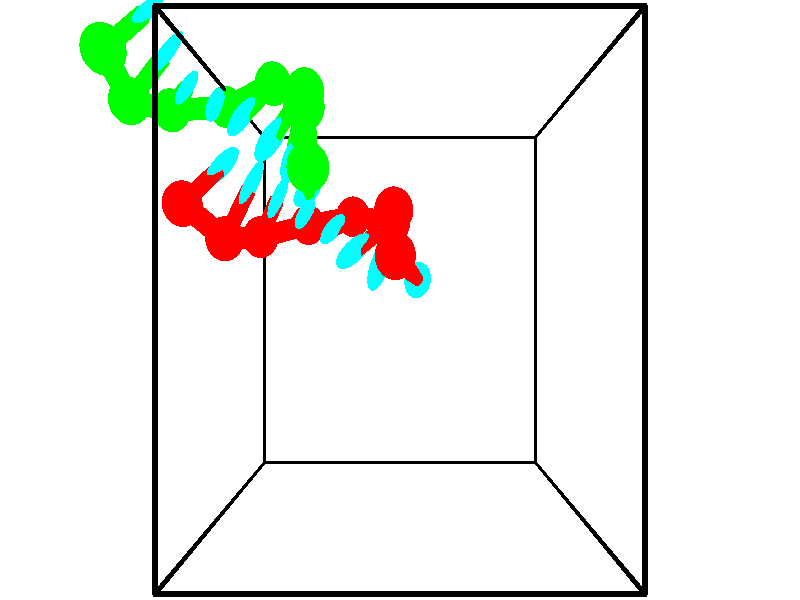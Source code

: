 // switches for output
#declare DRAW_BASES = 1; // possible values are 0, 1; only relevant for DNA ribbons
#declare DRAW_BASES_TYPE = 3; // possible values are 1, 2, 3; only relevant for DNA ribbons
#declare DRAW_FOG = 0; // set to 1 to enable fog

#include "colors.inc"

#include "transforms.inc"
background { rgb <1, 1, 1>}

#default {
   normal{
       ripples 0.25
       frequency 0.20
       turbulence 0.2
       lambda 5
   }
	finish {
		phong 0.1
		phong_size 40.
	}
}

// original window dimensions: 1024x640


// camera settings

camera {
	sky <-0, 1, 0>
	up <-0, 1, 0>
	right 1.6 * <1, 0, 0>
	location <2.5, 2.5, 11.1562>
	look_at <2.5, 2.5, 2.5>
	direction <0, 0, -8.6562>
	angle 67.0682
}


# declare cpy_camera_pos = <2.5, 2.5, 11.1562>;
# if (DRAW_FOG = 1)
fog {
	fog_type 2
	up vnormalize(cpy_camera_pos)
	color rgbt<1,1,1,0.3>
	distance 1e-5
	fog_alt 3e-3
	fog_offset 4
}
# end


// LIGHTS

# declare lum = 6;
global_settings {
	ambient_light rgb lum * <0.05, 0.05, 0.05>
	max_trace_level 15
}# declare cpy_direct_light_amount = 0.25;
light_source
{	1000 * <-1, -1, 1>,
	rgb lum * cpy_direct_light_amount
	parallel
}

light_source
{	1000 * <1, 1, -1>,
	rgb lum * cpy_direct_light_amount
	parallel
}

// strand 0

// nucleotide -1

// particle -1
sphere {
	<2.443061, 2.952131, 3.780853> 0.250000
	pigment { color rgbt <1,0,0,0> }
	no_shadow
}
cylinder {
	<2.610500, 2.816525, 3.443844>,  <2.710964, 2.735161, 3.241639>, 0.100000
	pigment { color rgbt <1,0,0,0> }
	no_shadow
}
cylinder {
	<2.610500, 2.816525, 3.443844>,  <2.443061, 2.952131, 3.780853>, 0.100000
	pigment { color rgbt <1,0,0,0> }
	no_shadow
}

// particle -1
sphere {
	<2.610500, 2.816525, 3.443844> 0.100000
	pigment { color rgbt <1,0,0,0> }
	no_shadow
}
sphere {
	0, 1
	scale<0.080000,0.200000,0.300000>
	matrix <-0.694426, 0.478386, -0.537513,
		0.585276, 0.810071, -0.035170,
		0.418598, -0.339016, -0.842522,
		2.736080, 2.714820, 3.191087>
	pigment { color rgbt <0,1,1,0> }
	no_shadow
}
cylinder {
	<2.419960, 3.461513, 3.409297>,  <2.443061, 2.952131, 3.780853>, 0.130000
	pigment { color rgbt <1,0,0,0> }
	no_shadow
}

// nucleotide -1

// particle -1
sphere {
	<2.419960, 3.461513, 3.409297> 0.250000
	pigment { color rgbt <1,0,0,0> }
	no_shadow
}
cylinder {
	<2.305458, 3.121494, 3.232445>,  <2.236757, 2.917483, 3.126334>, 0.100000
	pigment { color rgbt <1,0,0,0> }
	no_shadow
}
cylinder {
	<2.305458, 3.121494, 3.232445>,  <2.419960, 3.461513, 3.409297>, 0.100000
	pigment { color rgbt <1,0,0,0> }
	no_shadow
}

// particle -1
sphere {
	<2.305458, 3.121494, 3.232445> 0.100000
	pigment { color rgbt <1,0,0,0> }
	no_shadow
}
sphere {
	0, 1
	scale<0.080000,0.200000,0.300000>
	matrix <-0.771441, 0.478147, -0.419826,
		0.568275, 0.220900, -0.792633,
		-0.286255, -0.850046, -0.442131,
		2.219581, 2.866480, 3.099806>
	pigment { color rgbt <0,1,1,0> }
	no_shadow
}
cylinder {
	<2.395536, 3.414900, 2.664716>,  <2.419960, 3.461513, 3.409297>, 0.130000
	pigment { color rgbt <1,0,0,0> }
	no_shadow
}

// nucleotide -1

// particle -1
sphere {
	<2.395536, 3.414900, 2.664716> 0.250000
	pigment { color rgbt <1,0,0,0> }
	no_shadow
}
cylinder {
	<2.097450, 3.208050, 2.833115>,  <1.918599, 3.083940, 2.934154>, 0.100000
	pigment { color rgbt <1,0,0,0> }
	no_shadow
}
cylinder {
	<2.097450, 3.208050, 2.833115>,  <2.395536, 3.414900, 2.664716>, 0.100000
	pigment { color rgbt <1,0,0,0> }
	no_shadow
}

// particle -1
sphere {
	<2.097450, 3.208050, 2.833115> 0.100000
	pigment { color rgbt <1,0,0,0> }
	no_shadow
}
sphere {
	0, 1
	scale<0.080000,0.200000,0.300000>
	matrix <-0.665806, 0.611913, -0.426925,
		-0.036840, -0.598453, -0.800311,
		-0.745214, -0.517124, 0.420996,
		1.873886, 3.052912, 2.959414>
	pigment { color rgbt <0,1,1,0> }
	no_shadow
}
cylinder {
	<1.803729, 3.528542, 2.194059>,  <2.395536, 3.414900, 2.664716>, 0.130000
	pigment { color rgbt <1,0,0,0> }
	no_shadow
}

// nucleotide -1

// particle -1
sphere {
	<1.803729, 3.528542, 2.194059> 0.250000
	pigment { color rgbt <1,0,0,0> }
	no_shadow
}
cylinder {
	<1.671818, 3.406792, 2.551517>,  <1.592671, 3.333741, 2.765992>, 0.100000
	pigment { color rgbt <1,0,0,0> }
	no_shadow
}
cylinder {
	<1.671818, 3.406792, 2.551517>,  <1.803729, 3.528542, 2.194059>, 0.100000
	pigment { color rgbt <1,0,0,0> }
	no_shadow
}

// particle -1
sphere {
	<1.671818, 3.406792, 2.551517> 0.100000
	pigment { color rgbt <1,0,0,0> }
	no_shadow
}
sphere {
	0, 1
	scale<0.080000,0.200000,0.300000>
	matrix <-0.783204, 0.616731, -0.078964,
		-0.527104, -0.725946, -0.441773,
		-0.329778, -0.304376, 0.893645,
		1.572884, 3.315479, 2.819611>
	pigment { color rgbt <0,1,1,0> }
	no_shadow
}
cylinder {
	<1.120275, 3.439615, 2.081622>,  <1.803729, 3.528542, 2.194059>, 0.130000
	pigment { color rgbt <1,0,0,0> }
	no_shadow
}

// nucleotide -1

// particle -1
sphere {
	<1.120275, 3.439615, 2.081622> 0.250000
	pigment { color rgbt <1,0,0,0> }
	no_shadow
}
cylinder {
	<1.155754, 3.471409, 2.478775>,  <1.177041, 3.490485, 2.717067>, 0.100000
	pigment { color rgbt <1,0,0,0> }
	no_shadow
}
cylinder {
	<1.155754, 3.471409, 2.478775>,  <1.120275, 3.439615, 2.081622>, 0.100000
	pigment { color rgbt <1,0,0,0> }
	no_shadow
}

// particle -1
sphere {
	<1.155754, 3.471409, 2.478775> 0.100000
	pigment { color rgbt <1,0,0,0> }
	no_shadow
}
sphere {
	0, 1
	scale<0.080000,0.200000,0.300000>
	matrix <-0.794471, 0.606889, 0.022388,
		-0.600790, -0.790802, 0.116978,
		0.088697, 0.079485, 0.992882,
		1.182363, 3.495254, 2.776640>
	pigment { color rgbt <0,1,1,0> }
	no_shadow
}
cylinder {
	<0.492536, 3.255013, 2.459320>,  <1.120275, 3.439615, 2.081622>, 0.130000
	pigment { color rgbt <1,0,0,0> }
	no_shadow
}

// nucleotide -1

// particle -1
sphere {
	<0.492536, 3.255013, 2.459320> 0.250000
	pigment { color rgbt <1,0,0,0> }
	no_shadow
}
cylinder {
	<0.687290, 3.485790, 2.721642>,  <0.804142, 3.624257, 2.879035>, 0.100000
	pigment { color rgbt <1,0,0,0> }
	no_shadow
}
cylinder {
	<0.687290, 3.485790, 2.721642>,  <0.492536, 3.255013, 2.459320>, 0.100000
	pigment { color rgbt <1,0,0,0> }
	no_shadow
}

// particle -1
sphere {
	<0.687290, 3.485790, 2.721642> 0.100000
	pigment { color rgbt <1,0,0,0> }
	no_shadow
}
sphere {
	0, 1
	scale<0.080000,0.200000,0.300000>
	matrix <-0.854632, 0.469738, 0.221247,
		-0.180409, -0.668194, 0.721782,
		0.486884, 0.576943, 0.655805,
		0.833355, 3.658873, 2.918383>
	pigment { color rgbt <0,1,1,0> }
	no_shadow
}
cylinder {
	<0.151167, 3.183842, 3.063117>,  <0.492536, 3.255013, 2.459320>, 0.130000
	pigment { color rgbt <1,0,0,0> }
	no_shadow
}

// nucleotide -1

// particle -1
sphere {
	<0.151167, 3.183842, 3.063117> 0.250000
	pigment { color rgbt <1,0,0,0> }
	no_shadow
}
cylinder {
	<0.355087, 3.527752, 3.075066>,  <0.477439, 3.734098, 3.082235>, 0.100000
	pigment { color rgbt <1,0,0,0> }
	no_shadow
}
cylinder {
	<0.355087, 3.527752, 3.075066>,  <0.151167, 3.183842, 3.063117>, 0.100000
	pigment { color rgbt <1,0,0,0> }
	no_shadow
}

// particle -1
sphere {
	<0.355087, 3.527752, 3.075066> 0.100000
	pigment { color rgbt <1,0,0,0> }
	no_shadow
}
sphere {
	0, 1
	scale<0.080000,0.200000,0.300000>
	matrix <-0.859471, 0.507488, 0.061359,
		0.037596, -0.056955, 0.997669,
		0.509800, 0.859774, 0.029871,
		0.508027, 3.785684, 3.084027>
	pigment { color rgbt <0,1,1,0> }
	no_shadow
}
cylinder {
	<-0.324807, 3.541280, 3.319882>,  <0.151167, 3.183842, 3.063117>, 0.130000
	pigment { color rgbt <1,0,0,0> }
	no_shadow
}

// nucleotide -1

// particle -1
sphere {
	<-0.324807, 3.541280, 3.319882> 0.250000
	pigment { color rgbt <1,0,0,0> }
	no_shadow
}
cylinder {
	<-0.081524, 3.807434, 3.146748>,  <0.064446, 3.967126, 3.042867>, 0.100000
	pigment { color rgbt <1,0,0,0> }
	no_shadow
}
cylinder {
	<-0.081524, 3.807434, 3.146748>,  <-0.324807, 3.541280, 3.319882>, 0.100000
	pigment { color rgbt <1,0,0,0> }
	no_shadow
}

// particle -1
sphere {
	<-0.081524, 3.807434, 3.146748> 0.100000
	pigment { color rgbt <1,0,0,0> }
	no_shadow
}
sphere {
	0, 1
	scale<0.080000,0.200000,0.300000>
	matrix <-0.766447, 0.634131, -0.102157,
		0.206502, 0.393879, 0.895665,
		0.608207, 0.665384, -0.432837,
		0.100938, 4.007050, 3.016896>
	pigment { color rgbt <0,1,1,0> }
	no_shadow
}
// strand 1

// nucleotide -1

// particle -1
sphere {
	<-0.999715, 4.966411, 4.034566> 0.250000
	pigment { color rgbt <0,1,0,0> }
	no_shadow
}
cylinder {
	<-0.794775, 5.251167, 3.842438>,  <-0.671810, 5.422021, 3.727161>, 0.100000
	pigment { color rgbt <0,1,0,0> }
	no_shadow
}
cylinder {
	<-0.794775, 5.251167, 3.842438>,  <-0.999715, 4.966411, 4.034566>, 0.100000
	pigment { color rgbt <0,1,0,0> }
	no_shadow
}

// particle -1
sphere {
	<-0.794775, 5.251167, 3.842438> 0.100000
	pigment { color rgbt <0,1,0,0> }
	no_shadow
}
sphere {
	0, 1
	scale<0.080000,0.200000,0.300000>
	matrix <0.600471, -0.696826, -0.392260,
		-0.613946, -0.087443, -0.784490,
		0.512352, 0.711890, -0.480320,
		-0.641069, 5.464735, 3.698342>
	pigment { color rgbt <0,1,1,0> }
	no_shadow
}
cylinder {
	<-0.967941, 4.627752, 3.415774>,  <-0.999715, 4.966411, 4.034566>, 0.130000
	pigment { color rgbt <0,1,0,0> }
	no_shadow
}

// nucleotide -1

// particle -1
sphere {
	<-0.967941, 4.627752, 3.415774> 0.250000
	pigment { color rgbt <0,1,0,0> }
	no_shadow
}
cylinder {
	<-0.693853, 4.918922, 3.425549>,  <-0.529400, 5.093625, 3.431413>, 0.100000
	pigment { color rgbt <0,1,0,0> }
	no_shadow
}
cylinder {
	<-0.693853, 4.918922, 3.425549>,  <-0.967941, 4.627752, 3.415774>, 0.100000
	pigment { color rgbt <0,1,0,0> }
	no_shadow
}

// particle -1
sphere {
	<-0.693853, 4.918922, 3.425549> 0.100000
	pigment { color rgbt <0,1,0,0> }
	no_shadow
}
sphere {
	0, 1
	scale<0.080000,0.200000,0.300000>
	matrix <0.638840, -0.584570, -0.500162,
		-0.349796, 0.358332, -0.865587,
		0.685220, 0.727926, 0.024437,
		-0.488287, 5.137300, 3.432880>
	pigment { color rgbt <0,1,1,0> }
	no_shadow
}
cylinder {
	<-0.729730, 4.729257, 2.635091>,  <-0.967941, 4.627752, 3.415774>, 0.130000
	pigment { color rgbt <0,1,0,0> }
	no_shadow
}

// nucleotide -1

// particle -1
sphere {
	<-0.729730, 4.729257, 2.635091> 0.250000
	pigment { color rgbt <0,1,0,0> }
	no_shadow
}
cylinder {
	<-0.494262, 4.788391, 2.952988>,  <-0.352982, 4.823872, 3.143725>, 0.100000
	pigment { color rgbt <0,1,0,0> }
	no_shadow
}
cylinder {
	<-0.494262, 4.788391, 2.952988>,  <-0.729730, 4.729257, 2.635091>, 0.100000
	pigment { color rgbt <0,1,0,0> }
	no_shadow
}

// particle -1
sphere {
	<-0.494262, 4.788391, 2.952988> 0.100000
	pigment { color rgbt <0,1,0,0> }
	no_shadow
}
sphere {
	0, 1
	scale<0.080000,0.200000,0.300000>
	matrix <0.717233, -0.549022, -0.429130,
		0.372889, 0.822630, -0.429225,
		0.588669, 0.147836, 0.794741,
		-0.317662, 4.832742, 3.191410>
	pigment { color rgbt <0,1,1,0> }
	no_shadow
}
cylinder {
	<-0.028983, 4.840548, 2.366890>,  <-0.729730, 4.729257, 2.635091>, 0.130000
	pigment { color rgbt <0,1,0,0> }
	no_shadow
}

// nucleotide -1

// particle -1
sphere {
	<-0.028983, 4.840548, 2.366890> 0.250000
	pigment { color rgbt <0,1,0,0> }
	no_shadow
}
cylinder {
	<-0.003591, 4.749908, 2.755657>,  <0.011644, 4.695525, 2.988917>, 0.100000
	pigment { color rgbt <0,1,0,0> }
	no_shadow
}
cylinder {
	<-0.003591, 4.749908, 2.755657>,  <-0.028983, 4.840548, 2.366890>, 0.100000
	pigment { color rgbt <0,1,0,0> }
	no_shadow
}

// particle -1
sphere {
	<-0.003591, 4.749908, 2.755657> 0.100000
	pigment { color rgbt <0,1,0,0> }
	no_shadow
}
sphere {
	0, 1
	scale<0.080000,0.200000,0.300000>
	matrix <0.890250, -0.427277, -0.157762,
		0.451026, 0.875265, 0.174605,
		0.063479, -0.226597, 0.971918,
		0.015452, 4.681929, 3.047233>
	pigment { color rgbt <0,1,1,0> }
	no_shadow
}
cylinder {
	<0.719022, 5.028278, 2.683108>,  <-0.028983, 4.840548, 2.366890>, 0.130000
	pigment { color rgbt <0,1,0,0> }
	no_shadow
}

// nucleotide -1

// particle -1
sphere {
	<0.719022, 5.028278, 2.683108> 0.250000
	pigment { color rgbt <0,1,0,0> }
	no_shadow
}
cylinder {
	<0.527463, 4.752876, 2.900959>,  <0.412528, 4.587635, 3.031670>, 0.100000
	pigment { color rgbt <0,1,0,0> }
	no_shadow
}
cylinder {
	<0.527463, 4.752876, 2.900959>,  <0.719022, 5.028278, 2.683108>, 0.100000
	pigment { color rgbt <0,1,0,0> }
	no_shadow
}

// particle -1
sphere {
	<0.527463, 4.752876, 2.900959> 0.100000
	pigment { color rgbt <0,1,0,0> }
	no_shadow
}
sphere {
	0, 1
	scale<0.080000,0.200000,0.300000>
	matrix <0.829822, -0.557471, 0.024928,
		0.286451, 0.463882, 0.838307,
		-0.478896, -0.688505, 0.544628,
		0.383795, 4.546325, 3.064347>
	pigment { color rgbt <0,1,1,0> }
	no_shadow
}
cylinder {
	<1.245226, 4.803870, 3.173087>,  <0.719022, 5.028278, 2.683108>, 0.130000
	pigment { color rgbt <0,1,0,0> }
	no_shadow
}

// nucleotide -1

// particle -1
sphere {
	<1.245226, 4.803870, 3.173087> 0.250000
	pigment { color rgbt <0,1,0,0> }
	no_shadow
}
cylinder {
	<0.988370, 4.497261, 3.177086>,  <0.834257, 4.313295, 3.179485>, 0.100000
	pigment { color rgbt <0,1,0,0> }
	no_shadow
}
cylinder {
	<0.988370, 4.497261, 3.177086>,  <1.245226, 4.803870, 3.173087>, 0.100000
	pigment { color rgbt <0,1,0,0> }
	no_shadow
}

// particle -1
sphere {
	<0.988370, 4.497261, 3.177086> 0.100000
	pigment { color rgbt <0,1,0,0> }
	no_shadow
}
sphere {
	0, 1
	scale<0.080000,0.200000,0.300000>
	matrix <0.734207, -0.611211, 0.295570,
		-0.220451, 0.197138, 0.955269,
		-0.642139, -0.766523, 0.009998,
		0.795729, 4.267304, 3.180085>
	pigment { color rgbt <0,1,1,0> }
	no_shadow
}
cylinder {
	<1.326120, 4.476769, 3.773065>,  <1.245226, 4.803870, 3.173087>, 0.130000
	pigment { color rgbt <0,1,0,0> }
	no_shadow
}

// nucleotide -1

// particle -1
sphere {
	<1.326120, 4.476769, 3.773065> 0.250000
	pigment { color rgbt <0,1,0,0> }
	no_shadow
}
cylinder {
	<1.193642, 4.219696, 3.496727>,  <1.114154, 4.065452, 3.330924>, 0.100000
	pigment { color rgbt <0,1,0,0> }
	no_shadow
}
cylinder {
	<1.193642, 4.219696, 3.496727>,  <1.326120, 4.476769, 3.773065>, 0.100000
	pigment { color rgbt <0,1,0,0> }
	no_shadow
}

// particle -1
sphere {
	<1.193642, 4.219696, 3.496727> 0.100000
	pigment { color rgbt <0,1,0,0> }
	no_shadow
}
sphere {
	0, 1
	scale<0.080000,0.200000,0.300000>
	matrix <0.792843, -0.586516, 0.165531,
		-0.511576, -0.492908, 0.703798,
		-0.331197, -0.642682, -0.690846,
		1.094282, 4.026891, 3.289473>
	pigment { color rgbt <0,1,1,0> }
	no_shadow
}
cylinder {
	<1.413714, 3.806673, 4.028571>,  <1.326120, 4.476769, 3.773065>, 0.130000
	pigment { color rgbt <0,1,0,0> }
	no_shadow
}

// nucleotide -1

// particle -1
sphere {
	<1.413714, 3.806673, 4.028571> 0.250000
	pigment { color rgbt <0,1,0,0> }
	no_shadow
}
cylinder {
	<1.349260, 3.718544, 3.643761>,  <1.310588, 3.665667, 3.412874>, 0.100000
	pigment { color rgbt <0,1,0,0> }
	no_shadow
}
cylinder {
	<1.349260, 3.718544, 3.643761>,  <1.413714, 3.806673, 4.028571>, 0.100000
	pigment { color rgbt <0,1,0,0> }
	no_shadow
}

// particle -1
sphere {
	<1.349260, 3.718544, 3.643761> 0.100000
	pigment { color rgbt <0,1,0,0> }
	no_shadow
}
sphere {
	0, 1
	scale<0.080000,0.200000,0.300000>
	matrix <0.547999, -0.830665, 0.098452,
		-0.820812, -0.511325, 0.254585,
		-0.161134, -0.220323, -0.962026,
		1.300920, 3.652447, 3.355153>
	pigment { color rgbt <0,1,1,0> }
	no_shadow
}
// box output
cylinder {
	<0.000000, 0.000000, 0.000000>,  <5.000000, 0.000000, 0.000000>, 0.025000
	pigment { color rgbt <0,0,0,0> }
	no_shadow
}
cylinder {
	<0.000000, 0.000000, 0.000000>,  <0.000000, 5.000000, 0.000000>, 0.025000
	pigment { color rgbt <0,0,0,0> }
	no_shadow
}
cylinder {
	<0.000000, 0.000000, 0.000000>,  <0.000000, 0.000000, 5.000000>, 0.025000
	pigment { color rgbt <0,0,0,0> }
	no_shadow
}
cylinder {
	<5.000000, 5.000000, 5.000000>,  <0.000000, 5.000000, 5.000000>, 0.025000
	pigment { color rgbt <0,0,0,0> }
	no_shadow
}
cylinder {
	<5.000000, 5.000000, 5.000000>,  <5.000000, 0.000000, 5.000000>, 0.025000
	pigment { color rgbt <0,0,0,0> }
	no_shadow
}
cylinder {
	<5.000000, 5.000000, 5.000000>,  <5.000000, 5.000000, 0.000000>, 0.025000
	pigment { color rgbt <0,0,0,0> }
	no_shadow
}
cylinder {
	<0.000000, 0.000000, 5.000000>,  <0.000000, 5.000000, 5.000000>, 0.025000
	pigment { color rgbt <0,0,0,0> }
	no_shadow
}
cylinder {
	<0.000000, 0.000000, 5.000000>,  <5.000000, 0.000000, 5.000000>, 0.025000
	pigment { color rgbt <0,0,0,0> }
	no_shadow
}
cylinder {
	<5.000000, 5.000000, 0.000000>,  <0.000000, 5.000000, 0.000000>, 0.025000
	pigment { color rgbt <0,0,0,0> }
	no_shadow
}
cylinder {
	<5.000000, 5.000000, 0.000000>,  <5.000000, 0.000000, 0.000000>, 0.025000
	pigment { color rgbt <0,0,0,0> }
	no_shadow
}
cylinder {
	<5.000000, 0.000000, 5.000000>,  <5.000000, 0.000000, 0.000000>, 0.025000
	pigment { color rgbt <0,0,0,0> }
	no_shadow
}
cylinder {
	<0.000000, 5.000000, 0.000000>,  <0.000000, 5.000000, 5.000000>, 0.025000
	pigment { color rgbt <0,0,0,0> }
	no_shadow
}
// end of box output
